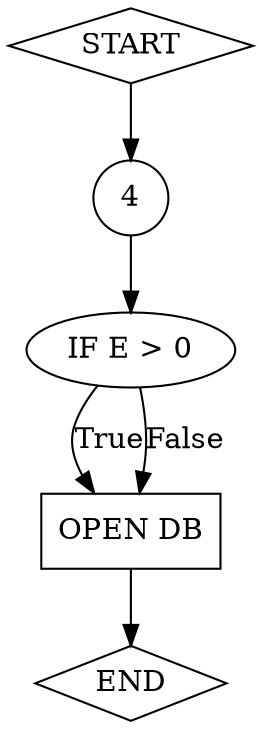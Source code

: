 digraph "control-flow" {
	node [shape=diamond]
	11 [label=START]
	node [shape=circle]
	18 [label=4]
	node [shape=ellipse]
	8 [label="IF E > 0"]
	node [shape=box]
	10 [label="OPEN DB"]
	node [shape=diamond]
	17 [label=END]
	11 -> 18
	18 -> 8
	8 -> 10 [label=True]
	8 -> 10 [label=False]
	10 -> 17
}
